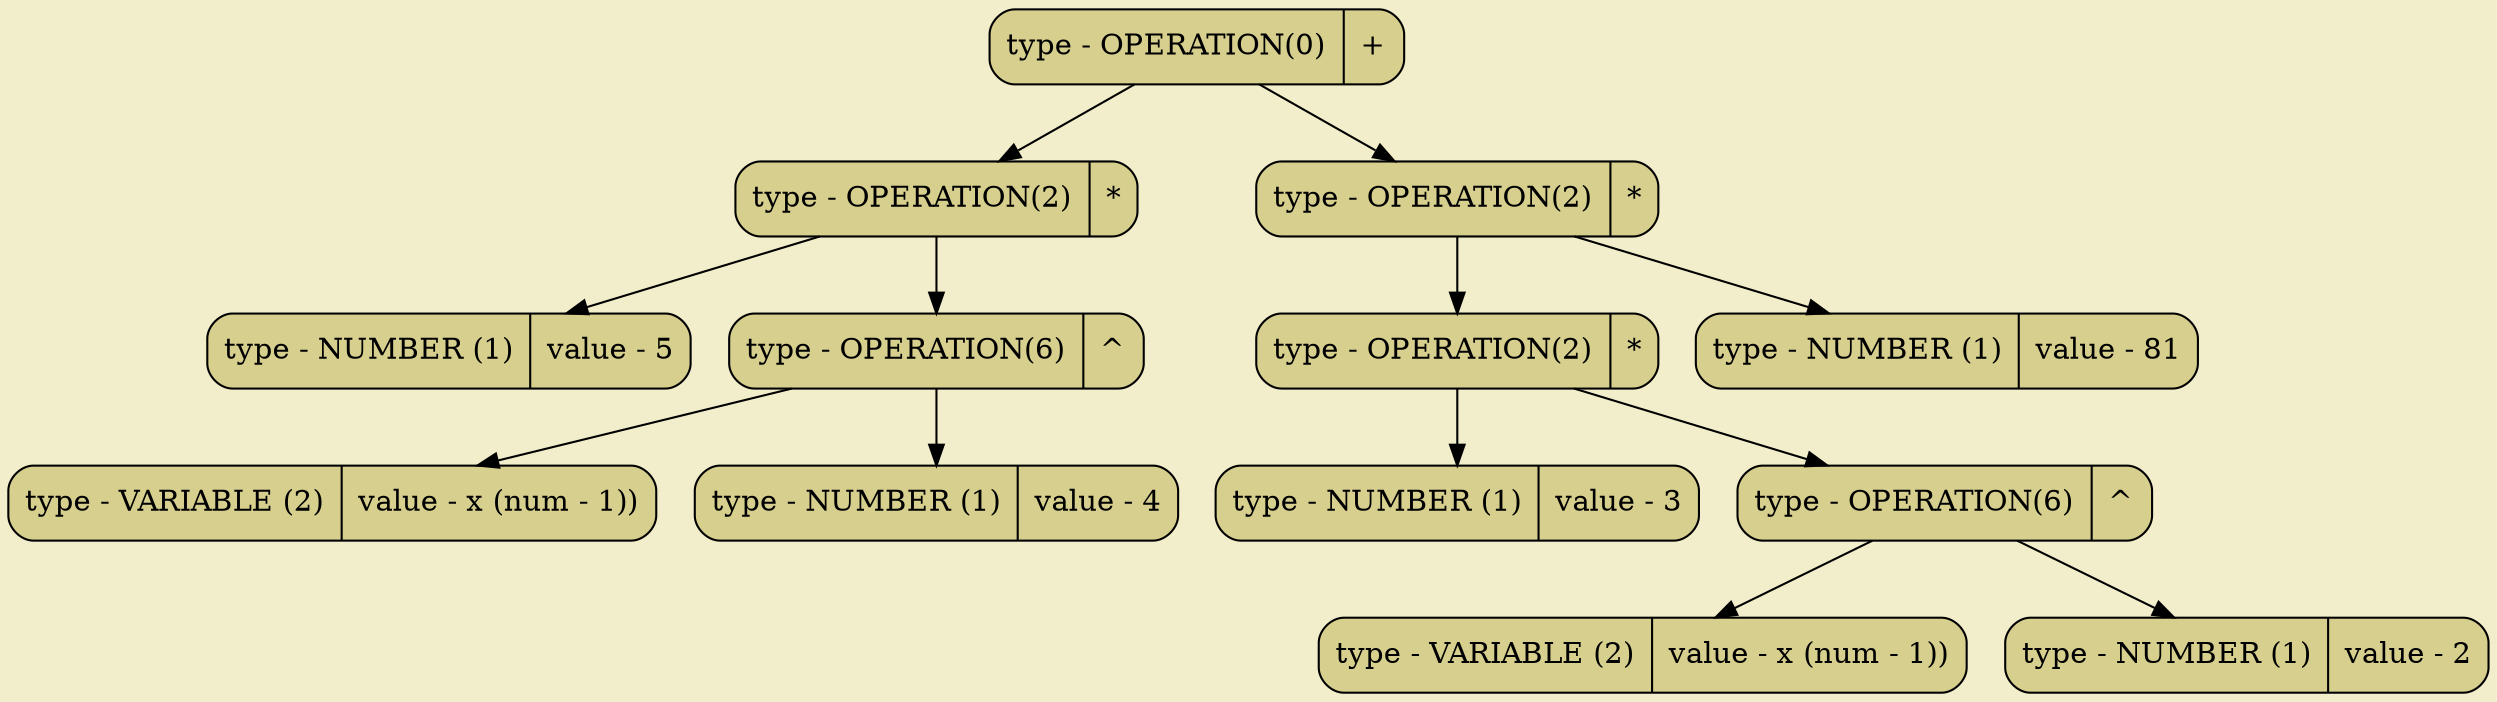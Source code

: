 digraph
{
bgcolor="#F2EECB";
rankdir = TB;
POINT_0x6295e313afa0[shape=Mrecord, label = "type - OPERATION(0) | +", style="filled",fillcolor="#D7CF8D"]
POINT_0x6295e313af70[shape=Mrecord, label = "type - OPERATION(2) | *", style="filled",fillcolor="#D7CF8D"]
POINT_0x6295e313af10[shape=Mrecord, label = "type - NUMBER (1) | value - 5", style="filled",fillcolor="#D7CF8D"]
POINT_0x6295e313aee0[shape=Mrecord, label = "type - OPERATION(6) | ^", style="filled",fillcolor="#D7CF8D"]
POINT_0x6295e313aeb0[shape=Mrecord, label = "type - VARIABLE (2) | value - x (num - 1))", style="filled",fillcolor="#D7CF8D"]
POINT_0x6295e313ae80[shape=Mrecord, label = "type - NUMBER (1) | value - 4", style="filled",fillcolor="#D7CF8D"]
POINT_0x6295e313adf0[shape=Mrecord, label = "type - OPERATION(2) | *", style="filled",fillcolor="#D7CF8D"]
POINT_0x6295e313ad90[shape=Mrecord, label = "type - OPERATION(2) | *", style="filled",fillcolor="#D7CF8D"]
POINT_0x6295e313ad30[shape=Mrecord, label = "type - NUMBER (1) | value - 3", style="filled",fillcolor="#D7CF8D"]
POINT_0x6295e313ad00[shape=Mrecord, label = "type - OPERATION(6) | ^", style="filled",fillcolor="#D7CF8D"]
POINT_0x6295e313acd0[shape=Mrecord, label = "type - VARIABLE (2) | value - x (num - 1))", style="filled",fillcolor="#D7CF8D"]
POINT_0x6295e313aca0[shape=Mrecord, label = "type - NUMBER (1) | value - 2", style="filled",fillcolor="#D7CF8D"]
POINT_0x6295e313ac10[shape=Mrecord, label = "type - NUMBER (1) | value - 81", style="filled",fillcolor="#D7CF8D"]
POINT_0x6295e313afa0 -> POINT_0x6295e313af70
POINT_0x6295e313afa0 -> POINT_0x6295e313adf0
POINT_0x6295e313af70 -> POINT_0x6295e313af10
POINT_0x6295e313af70 -> POINT_0x6295e313aee0
POINT_0x6295e313aee0 -> POINT_0x6295e313aeb0
POINT_0x6295e313aee0 -> POINT_0x6295e313ae80
POINT_0x6295e313adf0 -> POINT_0x6295e313ad90
POINT_0x6295e313adf0 -> POINT_0x6295e313ac10
POINT_0x6295e313ad90 -> POINT_0x6295e313ad30
POINT_0x6295e313ad90 -> POINT_0x6295e313ad00
POINT_0x6295e313ad00 -> POINT_0x6295e313acd0
POINT_0x6295e313ad00 -> POINT_0x6295e313aca0
}
